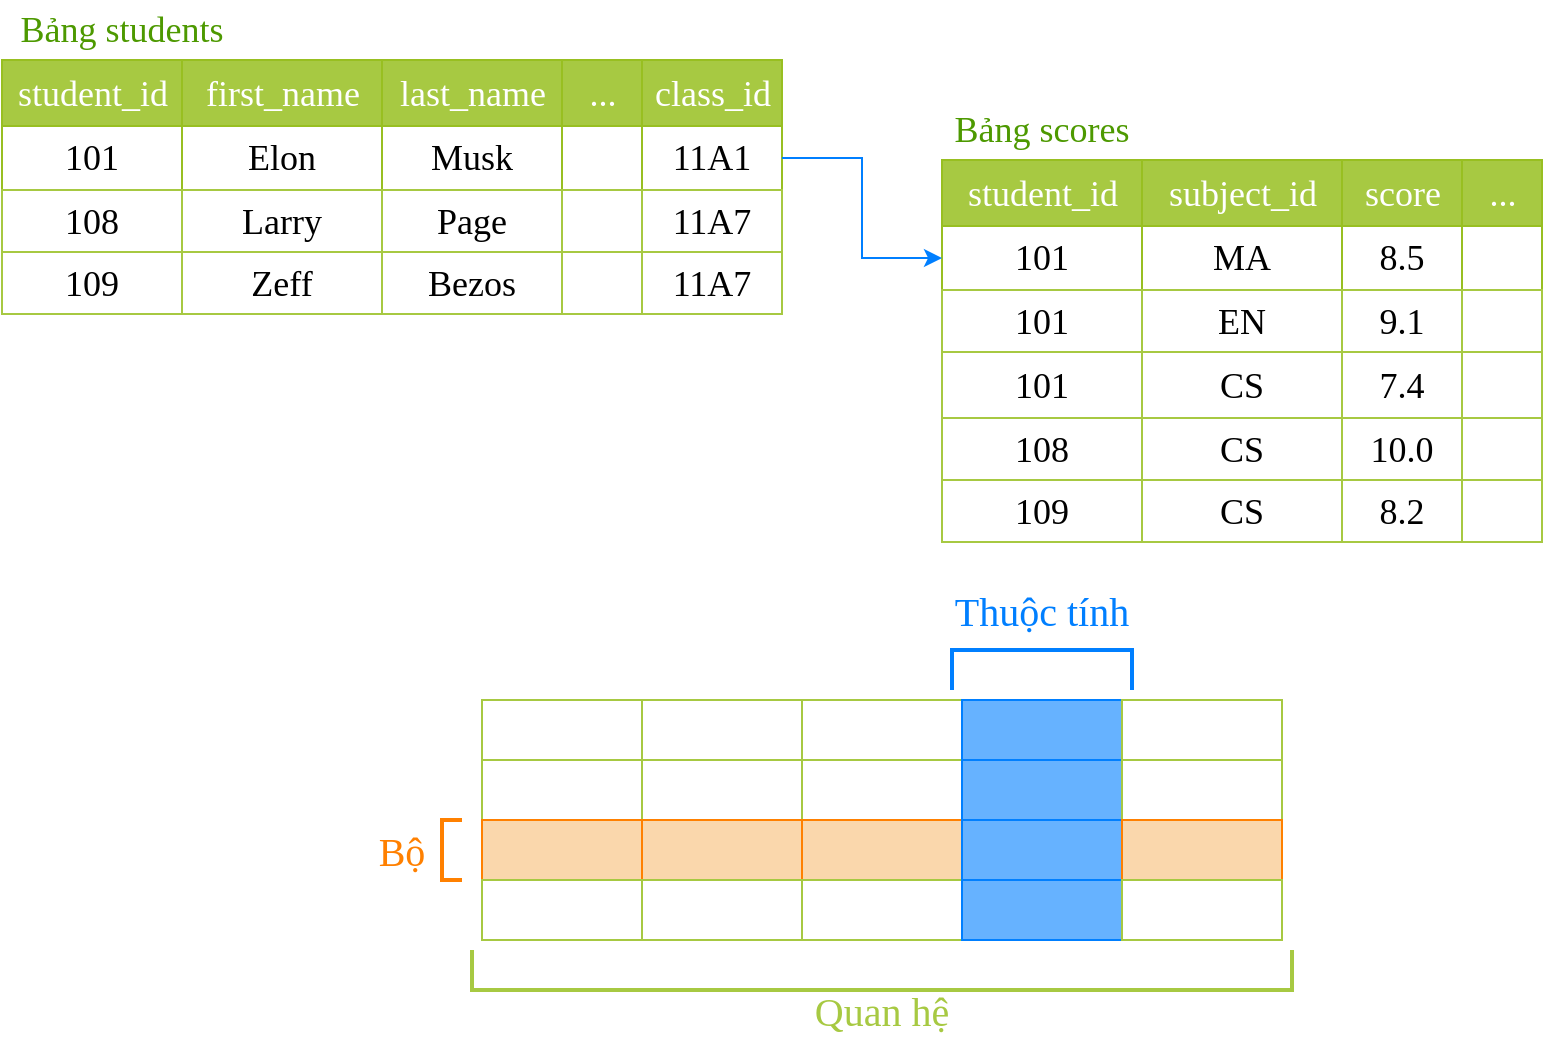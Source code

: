 <mxfile version="20.6.2" type="device"><diagram id="WPHx6b0iePXjyfUv0bvf" name="Page-1"><mxGraphModel dx="803" dy="467" grid="1" gridSize="10" guides="1" tooltips="1" connect="1" arrows="1" fold="1" page="1" pageScale="1" pageWidth="1600" pageHeight="900" math="0" shadow="0"><root><mxCell id="0"/><mxCell id="1" parent="0"/><mxCell id="h1PA59aTYBqlzPlbtwpw-28" value="st" style="childLayout=tableLayout;recursiveResize=0;strokeColor=#98bf21;fillColor=#A7C942;shadow=0;fontFamily=Segoe UI Variable Display;fontSize=18;rounded=0;" parent="1" vertex="1"><mxGeometry x="400" y="240" width="390" height="127" as="geometry"/></mxCell><mxCell id="h1PA59aTYBqlzPlbtwpw-29" style="shape=tableRow;horizontal=0;startSize=0;swimlaneHead=0;swimlaneBody=0;top=0;left=0;bottom=0;right=0;dropTarget=0;collapsible=0;recursiveResize=0;expand=0;fontStyle=0;strokeColor=inherit;fillColor=#ffffff;fontFamily=Segoe UI Variable Display;fontSize=18;" parent="h1PA59aTYBqlzPlbtwpw-28" vertex="1"><mxGeometry width="390" height="33" as="geometry"/></mxCell><mxCell id="h1PA59aTYBqlzPlbtwpw-30" value="student_id" style="connectable=0;recursiveResize=0;strokeColor=inherit;fillColor=#A7C942;align=center;fontStyle=0;fontColor=#FFFFFF;html=1;fontFamily=Segoe UI Variable Display;fontSize=18;" parent="h1PA59aTYBqlzPlbtwpw-29" vertex="1"><mxGeometry width="90" height="33" as="geometry"><mxRectangle width="90" height="33" as="alternateBounds"/></mxGeometry></mxCell><mxCell id="h1PA59aTYBqlzPlbtwpw-31" value="first_name" style="connectable=0;recursiveResize=0;strokeColor=inherit;fillColor=#A7C942;align=center;fontStyle=0;fontColor=#FFFFFF;html=1;fontFamily=Segoe UI Variable Display;fontSize=18;" parent="h1PA59aTYBqlzPlbtwpw-29" vertex="1"><mxGeometry x="90" width="100" height="33" as="geometry"><mxRectangle width="100" height="33" as="alternateBounds"/></mxGeometry></mxCell><mxCell id="h1PA59aTYBqlzPlbtwpw-32" value="last_name" style="connectable=0;recursiveResize=0;strokeColor=inherit;fillColor=#A7C942;align=center;fontStyle=0;fontColor=#FFFFFF;html=1;fontFamily=Segoe UI Variable Display;fontSize=18;" parent="h1PA59aTYBqlzPlbtwpw-29" vertex="1"><mxGeometry x="190" width="90" height="33" as="geometry"><mxRectangle width="90" height="33" as="alternateBounds"/></mxGeometry></mxCell><mxCell id="h1PA59aTYBqlzPlbtwpw-53" value="..." style="connectable=0;recursiveResize=0;strokeColor=inherit;fillColor=#A7C942;align=center;fontStyle=0;fontColor=#FFFFFF;html=1;fontFamily=Segoe UI Variable Display;fontSize=18;" parent="h1PA59aTYBqlzPlbtwpw-29" vertex="1"><mxGeometry x="280" width="40" height="33" as="geometry"><mxRectangle width="40" height="33" as="alternateBounds"/></mxGeometry></mxCell><mxCell id="h1PA59aTYBqlzPlbtwpw-58" value="class_id" style="connectable=0;recursiveResize=0;strokeColor=inherit;fillColor=#A7C942;align=center;fontStyle=0;fontColor=#FFFFFF;html=1;fontFamily=Segoe UI Variable Display;fontSize=18;" parent="h1PA59aTYBqlzPlbtwpw-29" vertex="1"><mxGeometry x="320" width="70" height="33" as="geometry"><mxRectangle width="70" height="33" as="alternateBounds"/></mxGeometry></mxCell><mxCell id="h1PA59aTYBqlzPlbtwpw-33" value="" style="shape=tableRow;horizontal=0;startSize=0;swimlaneHead=0;swimlaneBody=0;top=0;left=0;bottom=0;right=0;dropTarget=0;collapsible=0;recursiveResize=0;expand=0;fontStyle=0;strokeColor=inherit;fillColor=#ffffff;fontFamily=Segoe UI Variable Display;fontSize=18;" parent="h1PA59aTYBqlzPlbtwpw-28" vertex="1"><mxGeometry y="33" width="390" height="32" as="geometry"/></mxCell><mxCell id="h1PA59aTYBqlzPlbtwpw-34" value="101" style="connectable=0;recursiveResize=0;strokeColor=inherit;fillColor=inherit;align=center;whiteSpace=wrap;html=1;fontFamily=Segoe UI Variable Display;fontSize=18;" parent="h1PA59aTYBqlzPlbtwpw-33" vertex="1"><mxGeometry width="90" height="32" as="geometry"><mxRectangle width="90" height="32" as="alternateBounds"/></mxGeometry></mxCell><mxCell id="h1PA59aTYBqlzPlbtwpw-35" value="Elon" style="connectable=0;recursiveResize=0;strokeColor=inherit;fillColor=inherit;align=center;whiteSpace=wrap;html=1;fontFamily=Segoe UI Variable Display;fontSize=18;" parent="h1PA59aTYBqlzPlbtwpw-33" vertex="1"><mxGeometry x="90" width="100" height="32" as="geometry"><mxRectangle width="100" height="32" as="alternateBounds"/></mxGeometry></mxCell><mxCell id="h1PA59aTYBqlzPlbtwpw-36" value="Musk" style="connectable=0;recursiveResize=0;strokeColor=inherit;fillColor=inherit;align=center;whiteSpace=wrap;html=1;fontFamily=Segoe UI Variable Display;fontSize=18;" parent="h1PA59aTYBqlzPlbtwpw-33" vertex="1"><mxGeometry x="190" width="90" height="32" as="geometry"><mxRectangle width="90" height="32" as="alternateBounds"/></mxGeometry></mxCell><mxCell id="h1PA59aTYBqlzPlbtwpw-54" style="connectable=0;recursiveResize=0;strokeColor=inherit;fillColor=inherit;align=center;whiteSpace=wrap;html=1;fontFamily=Segoe UI Variable Display;fontSize=18;" parent="h1PA59aTYBqlzPlbtwpw-33" vertex="1"><mxGeometry x="280" width="40" height="32" as="geometry"><mxRectangle width="40" height="32" as="alternateBounds"/></mxGeometry></mxCell><mxCell id="h1PA59aTYBqlzPlbtwpw-59" value="11A1" style="connectable=0;recursiveResize=0;strokeColor=inherit;fillColor=inherit;align=center;whiteSpace=wrap;html=1;fontFamily=Segoe UI Variable Display;fontSize=18;" parent="h1PA59aTYBqlzPlbtwpw-33" vertex="1"><mxGeometry x="320" width="70" height="32" as="geometry"><mxRectangle width="70" height="32" as="alternateBounds"/></mxGeometry></mxCell><mxCell id="h1PA59aTYBqlzPlbtwpw-45" value="" style="shape=tableRow;horizontal=0;startSize=0;swimlaneHead=0;swimlaneBody=0;top=0;left=0;bottom=0;right=0;dropTarget=0;collapsible=0;recursiveResize=0;expand=0;fontStyle=1;fontFamily=Segoe UI Variable Display;fontSize=18;strokeColor=#A7C942;" parent="h1PA59aTYBqlzPlbtwpw-28" vertex="1"><mxGeometry y="65" width="390" height="31" as="geometry"/></mxCell><mxCell id="h1PA59aTYBqlzPlbtwpw-46" value="108" style="connectable=0;recursiveResize=0;whiteSpace=wrap;html=1;fontFamily=Segoe UI Variable Display;fontSize=18;rounded=0;strokeColor=#A7C942;" parent="h1PA59aTYBqlzPlbtwpw-45" vertex="1"><mxGeometry width="90" height="31" as="geometry"><mxRectangle width="90" height="31" as="alternateBounds"/></mxGeometry></mxCell><mxCell id="h1PA59aTYBqlzPlbtwpw-47" value="Larry" style="connectable=0;recursiveResize=0;whiteSpace=wrap;html=1;fontFamily=Segoe UI Variable Display;fontSize=18;rounded=0;strokeColor=#A7C942;" parent="h1PA59aTYBqlzPlbtwpw-45" vertex="1"><mxGeometry x="90" width="100" height="31" as="geometry"><mxRectangle width="100" height="31" as="alternateBounds"/></mxGeometry></mxCell><mxCell id="h1PA59aTYBqlzPlbtwpw-48" value="Page" style="connectable=0;recursiveResize=0;whiteSpace=wrap;html=1;fontFamily=Segoe UI Variable Display;fontSize=18;rounded=0;strokeColor=#A7C942;" parent="h1PA59aTYBqlzPlbtwpw-45" vertex="1"><mxGeometry x="190" width="90" height="31" as="geometry"><mxRectangle width="90" height="31" as="alternateBounds"/></mxGeometry></mxCell><mxCell id="h1PA59aTYBqlzPlbtwpw-57" style="connectable=0;recursiveResize=0;whiteSpace=wrap;html=1;fontFamily=Segoe UI Variable Display;fontSize=18;rounded=0;strokeColor=#A7C942;" parent="h1PA59aTYBqlzPlbtwpw-45" vertex="1"><mxGeometry x="280" width="40" height="31" as="geometry"><mxRectangle width="40" height="31" as="alternateBounds"/></mxGeometry></mxCell><mxCell id="h1PA59aTYBqlzPlbtwpw-62" value="11A7" style="connectable=0;recursiveResize=0;whiteSpace=wrap;html=1;fontFamily=Segoe UI Variable Display;fontSize=18;rounded=0;strokeColor=#A7C942;" parent="h1PA59aTYBqlzPlbtwpw-45" vertex="1"><mxGeometry x="320" width="70" height="31" as="geometry"><mxRectangle width="70" height="31" as="alternateBounds"/></mxGeometry></mxCell><mxCell id="h1PA59aTYBqlzPlbtwpw-63" style="shape=tableRow;horizontal=0;startSize=0;swimlaneHead=0;swimlaneBody=0;top=0;left=0;bottom=0;right=0;dropTarget=0;collapsible=0;recursiveResize=0;expand=0;fontStyle=1;fontFamily=Segoe UI Variable Display;fontSize=18;strokeColor=#A7C942;" parent="h1PA59aTYBqlzPlbtwpw-28" vertex="1"><mxGeometry y="96" width="390" height="31" as="geometry"/></mxCell><mxCell id="h1PA59aTYBqlzPlbtwpw-64" value="109" style="connectable=0;recursiveResize=0;whiteSpace=wrap;html=1;fontFamily=Segoe UI Variable Display;fontSize=18;strokeColor=#A7C942;" parent="h1PA59aTYBqlzPlbtwpw-63" vertex="1"><mxGeometry width="90" height="31" as="geometry"><mxRectangle width="90" height="31" as="alternateBounds"/></mxGeometry></mxCell><mxCell id="h1PA59aTYBqlzPlbtwpw-65" value="Zeff" style="connectable=0;recursiveResize=0;whiteSpace=wrap;html=1;fontFamily=Segoe UI Variable Display;fontSize=18;strokeColor=#A7C942;" parent="h1PA59aTYBqlzPlbtwpw-63" vertex="1"><mxGeometry x="90" width="100" height="31" as="geometry"><mxRectangle width="100" height="31" as="alternateBounds"/></mxGeometry></mxCell><mxCell id="h1PA59aTYBqlzPlbtwpw-66" value="Bezos" style="connectable=0;recursiveResize=0;whiteSpace=wrap;html=1;fontFamily=Segoe UI Variable Display;fontSize=18;strokeColor=#A7C942;" parent="h1PA59aTYBqlzPlbtwpw-63" vertex="1"><mxGeometry x="190" width="90" height="31" as="geometry"><mxRectangle width="90" height="31" as="alternateBounds"/></mxGeometry></mxCell><mxCell id="h1PA59aTYBqlzPlbtwpw-67" style="connectable=0;recursiveResize=0;whiteSpace=wrap;html=1;fontFamily=Segoe UI Variable Display;fontSize=18;strokeColor=#A7C942;" parent="h1PA59aTYBqlzPlbtwpw-63" vertex="1"><mxGeometry x="280" width="40" height="31" as="geometry"><mxRectangle width="40" height="31" as="alternateBounds"/></mxGeometry></mxCell><mxCell id="h1PA59aTYBqlzPlbtwpw-68" value="11A7" style="connectable=0;recursiveResize=0;whiteSpace=wrap;html=1;fontFamily=Segoe UI Variable Display;fontSize=18;strokeColor=#A7C942;" parent="h1PA59aTYBqlzPlbtwpw-63" vertex="1"><mxGeometry x="320" width="70" height="31" as="geometry"><mxRectangle width="70" height="31" as="alternateBounds"/></mxGeometry></mxCell><mxCell id="s3lHpmILEleJjNsg2yM0-72" value="st" style="childLayout=tableLayout;recursiveResize=0;strokeColor=#98bf21;fillColor=#A7C942;shadow=0;fontFamily=Segoe UI Variable Display;fontSize=18;rounded=0;" vertex="1" parent="1"><mxGeometry x="870" y="290" width="300" height="191" as="geometry"/></mxCell><mxCell id="s3lHpmILEleJjNsg2yM0-73" style="shape=tableRow;horizontal=0;startSize=0;swimlaneHead=0;swimlaneBody=0;top=0;left=0;bottom=0;right=0;dropTarget=0;collapsible=0;recursiveResize=0;expand=0;fontStyle=0;strokeColor=inherit;fillColor=#ffffff;fontFamily=Segoe UI Variable Display;fontSize=18;" vertex="1" parent="s3lHpmILEleJjNsg2yM0-72"><mxGeometry width="300" height="33" as="geometry"/></mxCell><mxCell id="s3lHpmILEleJjNsg2yM0-74" value="student_id" style="connectable=0;recursiveResize=0;strokeColor=inherit;fillColor=#A7C942;align=center;fontStyle=0;fontColor=#FFFFFF;html=1;fontFamily=Segoe UI Variable Display;fontSize=18;" vertex="1" parent="s3lHpmILEleJjNsg2yM0-73"><mxGeometry width="100" height="33" as="geometry"><mxRectangle width="100" height="33" as="alternateBounds"/></mxGeometry></mxCell><mxCell id="s3lHpmILEleJjNsg2yM0-75" value="subject_id" style="connectable=0;recursiveResize=0;strokeColor=inherit;fillColor=#A7C942;align=center;fontStyle=0;fontColor=#FFFFFF;html=1;fontFamily=Segoe UI Variable Display;fontSize=18;" vertex="1" parent="s3lHpmILEleJjNsg2yM0-73"><mxGeometry x="100" width="100" height="33" as="geometry"><mxRectangle width="100" height="33" as="alternateBounds"/></mxGeometry></mxCell><mxCell id="s3lHpmILEleJjNsg2yM0-76" value="score" style="connectable=0;recursiveResize=0;strokeColor=inherit;fillColor=#A7C942;align=center;fontStyle=0;fontColor=#FFFFFF;html=1;fontFamily=Segoe UI Variable Display;fontSize=18;" vertex="1" parent="s3lHpmILEleJjNsg2yM0-73"><mxGeometry x="200" width="60" height="33" as="geometry"><mxRectangle width="60" height="33" as="alternateBounds"/></mxGeometry></mxCell><mxCell id="s3lHpmILEleJjNsg2yM0-77" value="..." style="connectable=0;recursiveResize=0;strokeColor=inherit;fillColor=#A7C942;align=center;fontStyle=0;fontColor=#FFFFFF;html=1;fontFamily=Segoe UI Variable Display;fontSize=18;" vertex="1" parent="s3lHpmILEleJjNsg2yM0-73"><mxGeometry x="260" width="40" height="33" as="geometry"><mxRectangle width="40" height="33" as="alternateBounds"/></mxGeometry></mxCell><mxCell id="s3lHpmILEleJjNsg2yM0-79" value="" style="shape=tableRow;horizontal=0;startSize=0;swimlaneHead=0;swimlaneBody=0;top=0;left=0;bottom=0;right=0;dropTarget=0;collapsible=0;recursiveResize=0;expand=0;fontStyle=0;strokeColor=inherit;fillColor=#ffffff;fontFamily=Segoe UI Variable Display;fontSize=18;" vertex="1" parent="s3lHpmILEleJjNsg2yM0-72"><mxGeometry y="33" width="300" height="32" as="geometry"/></mxCell><mxCell id="s3lHpmILEleJjNsg2yM0-80" value="101" style="connectable=0;recursiveResize=0;strokeColor=inherit;fillColor=inherit;align=center;whiteSpace=wrap;html=1;fontFamily=Segoe UI Variable Display;fontSize=18;" vertex="1" parent="s3lHpmILEleJjNsg2yM0-79"><mxGeometry width="100" height="32" as="geometry"><mxRectangle width="100" height="32" as="alternateBounds"/></mxGeometry></mxCell><mxCell id="s3lHpmILEleJjNsg2yM0-81" value="MA" style="connectable=0;recursiveResize=0;strokeColor=inherit;fillColor=inherit;align=center;whiteSpace=wrap;html=1;fontFamily=Segoe UI Variable Display;fontSize=18;" vertex="1" parent="s3lHpmILEleJjNsg2yM0-79"><mxGeometry x="100" width="100" height="32" as="geometry"><mxRectangle width="100" height="32" as="alternateBounds"/></mxGeometry></mxCell><mxCell id="s3lHpmILEleJjNsg2yM0-82" value="8.5" style="connectable=0;recursiveResize=0;strokeColor=inherit;fillColor=inherit;align=center;whiteSpace=wrap;html=1;fontFamily=Segoe UI Variable Display;fontSize=18;" vertex="1" parent="s3lHpmILEleJjNsg2yM0-79"><mxGeometry x="200" width="60" height="32" as="geometry"><mxRectangle width="60" height="32" as="alternateBounds"/></mxGeometry></mxCell><mxCell id="s3lHpmILEleJjNsg2yM0-83" style="connectable=0;recursiveResize=0;strokeColor=inherit;fillColor=inherit;align=center;whiteSpace=wrap;html=1;fontFamily=Segoe UI Variable Display;fontSize=18;" vertex="1" parent="s3lHpmILEleJjNsg2yM0-79"><mxGeometry x="260" width="40" height="32" as="geometry"><mxRectangle width="40" height="32" as="alternateBounds"/></mxGeometry></mxCell><mxCell id="s3lHpmILEleJjNsg2yM0-85" value="" style="shape=tableRow;horizontal=0;startSize=0;swimlaneHead=0;swimlaneBody=0;top=0;left=0;bottom=0;right=0;dropTarget=0;collapsible=0;recursiveResize=0;expand=0;fontStyle=1;fontFamily=Segoe UI Variable Display;fontSize=18;strokeColor=#A7C942;" vertex="1" parent="s3lHpmILEleJjNsg2yM0-72"><mxGeometry y="65" width="300" height="31" as="geometry"/></mxCell><mxCell id="s3lHpmILEleJjNsg2yM0-86" value="101" style="connectable=0;recursiveResize=0;whiteSpace=wrap;html=1;fontFamily=Segoe UI Variable Display;fontSize=18;strokeColor=#A7C942;" vertex="1" parent="s3lHpmILEleJjNsg2yM0-85"><mxGeometry width="100" height="31" as="geometry"><mxRectangle width="100" height="31" as="alternateBounds"/></mxGeometry></mxCell><mxCell id="s3lHpmILEleJjNsg2yM0-87" value="EN" style="connectable=0;recursiveResize=0;whiteSpace=wrap;html=1;fontFamily=Segoe UI Variable Display;fontSize=18;strokeColor=#A7C942;" vertex="1" parent="s3lHpmILEleJjNsg2yM0-85"><mxGeometry x="100" width="100" height="31" as="geometry"><mxRectangle width="100" height="31" as="alternateBounds"/></mxGeometry></mxCell><mxCell id="s3lHpmILEleJjNsg2yM0-88" value="9.1" style="connectable=0;recursiveResize=0;whiteSpace=wrap;html=1;fontFamily=Segoe UI Variable Display;fontSize=18;strokeColor=#A7C942;" vertex="1" parent="s3lHpmILEleJjNsg2yM0-85"><mxGeometry x="200" width="60" height="31" as="geometry"><mxRectangle width="60" height="31" as="alternateBounds"/></mxGeometry></mxCell><mxCell id="s3lHpmILEleJjNsg2yM0-89" style="connectable=0;recursiveResize=0;whiteSpace=wrap;html=1;fontFamily=Segoe UI Variable Display;fontSize=18;strokeColor=#A7C942;" vertex="1" parent="s3lHpmILEleJjNsg2yM0-85"><mxGeometry x="260" width="40" height="31" as="geometry"><mxRectangle width="40" height="31" as="alternateBounds"/></mxGeometry></mxCell><mxCell id="s3lHpmILEleJjNsg2yM0-91" value="" style="shape=tableRow;horizontal=0;startSize=0;swimlaneHead=0;swimlaneBody=0;top=0;left=0;bottom=0;right=0;dropTarget=0;collapsible=0;recursiveResize=0;expand=0;fontStyle=0;fontFamily=Segoe UI Variable Display;fontSize=18;strokeColor=#A7C942;" vertex="1" parent="s3lHpmILEleJjNsg2yM0-72"><mxGeometry y="96" width="300" height="33" as="geometry"/></mxCell><mxCell id="s3lHpmILEleJjNsg2yM0-92" value="101" style="connectable=0;recursiveResize=0;fontStyle=0;align=center;whiteSpace=wrap;html=1;fontFamily=Segoe UI Variable Display;fontSize=18;strokeColor=#A7C942;" vertex="1" parent="s3lHpmILEleJjNsg2yM0-91"><mxGeometry width="100" height="33" as="geometry"><mxRectangle width="100" height="33" as="alternateBounds"/></mxGeometry></mxCell><mxCell id="s3lHpmILEleJjNsg2yM0-93" value="CS" style="connectable=0;recursiveResize=0;fontStyle=0;align=center;whiteSpace=wrap;html=1;fontFamily=Segoe UI Variable Display;fontSize=18;strokeColor=#A7C942;" vertex="1" parent="s3lHpmILEleJjNsg2yM0-91"><mxGeometry x="100" width="100" height="33" as="geometry"><mxRectangle width="100" height="33" as="alternateBounds"/></mxGeometry></mxCell><mxCell id="s3lHpmILEleJjNsg2yM0-94" value="7.4" style="connectable=0;recursiveResize=0;fontStyle=0;align=center;whiteSpace=wrap;html=1;fontFamily=Segoe UI Variable Display;fontSize=18;strokeColor=#A7C942;" vertex="1" parent="s3lHpmILEleJjNsg2yM0-91"><mxGeometry x="200" width="60" height="33" as="geometry"><mxRectangle width="60" height="33" as="alternateBounds"/></mxGeometry></mxCell><mxCell id="s3lHpmILEleJjNsg2yM0-95" style="connectable=0;recursiveResize=0;fontStyle=0;align=center;whiteSpace=wrap;html=1;fontFamily=Segoe UI Variable Display;fontSize=18;strokeColor=#A7C942;" vertex="1" parent="s3lHpmILEleJjNsg2yM0-91"><mxGeometry x="260" width="40" height="33" as="geometry"><mxRectangle width="40" height="33" as="alternateBounds"/></mxGeometry></mxCell><mxCell id="s3lHpmILEleJjNsg2yM0-97" value="" style="shape=tableRow;horizontal=0;startSize=0;swimlaneHead=0;swimlaneBody=0;top=0;left=0;bottom=0;right=0;dropTarget=0;collapsible=0;recursiveResize=0;expand=0;fontStyle=1;fontFamily=Segoe UI Variable Display;fontSize=18;strokeColor=#A7C942;" vertex="1" parent="s3lHpmILEleJjNsg2yM0-72"><mxGeometry y="129" width="300" height="31" as="geometry"/></mxCell><mxCell id="s3lHpmILEleJjNsg2yM0-98" value="108" style="connectable=0;recursiveResize=0;whiteSpace=wrap;html=1;fontFamily=Segoe UI Variable Display;fontSize=18;rounded=0;strokeColor=#A7C942;" vertex="1" parent="s3lHpmILEleJjNsg2yM0-97"><mxGeometry width="100" height="31" as="geometry"><mxRectangle width="100" height="31" as="alternateBounds"/></mxGeometry></mxCell><mxCell id="s3lHpmILEleJjNsg2yM0-99" value="CS" style="connectable=0;recursiveResize=0;whiteSpace=wrap;html=1;fontFamily=Segoe UI Variable Display;fontSize=18;rounded=0;strokeColor=#A7C942;" vertex="1" parent="s3lHpmILEleJjNsg2yM0-97"><mxGeometry x="100" width="100" height="31" as="geometry"><mxRectangle width="100" height="31" as="alternateBounds"/></mxGeometry></mxCell><mxCell id="s3lHpmILEleJjNsg2yM0-100" value="10.0" style="connectable=0;recursiveResize=0;whiteSpace=wrap;html=1;fontFamily=Segoe UI Variable Display;fontSize=18;rounded=0;strokeColor=#A7C942;" vertex="1" parent="s3lHpmILEleJjNsg2yM0-97"><mxGeometry x="200" width="60" height="31" as="geometry"><mxRectangle width="60" height="31" as="alternateBounds"/></mxGeometry></mxCell><mxCell id="s3lHpmILEleJjNsg2yM0-101" style="connectable=0;recursiveResize=0;whiteSpace=wrap;html=1;fontFamily=Segoe UI Variable Display;fontSize=18;rounded=0;strokeColor=#A7C942;" vertex="1" parent="s3lHpmILEleJjNsg2yM0-97"><mxGeometry x="260" width="40" height="31" as="geometry"><mxRectangle width="40" height="31" as="alternateBounds"/></mxGeometry></mxCell><mxCell id="s3lHpmILEleJjNsg2yM0-103" style="shape=tableRow;horizontal=0;startSize=0;swimlaneHead=0;swimlaneBody=0;top=0;left=0;bottom=0;right=0;dropTarget=0;collapsible=0;recursiveResize=0;expand=0;fontStyle=1;fontFamily=Segoe UI Variable Display;fontSize=18;strokeColor=#A7C942;" vertex="1" parent="s3lHpmILEleJjNsg2yM0-72"><mxGeometry y="160" width="300" height="31" as="geometry"/></mxCell><mxCell id="s3lHpmILEleJjNsg2yM0-104" value="109" style="connectable=0;recursiveResize=0;whiteSpace=wrap;html=1;fontFamily=Segoe UI Variable Display;fontSize=18;strokeColor=#A7C942;" vertex="1" parent="s3lHpmILEleJjNsg2yM0-103"><mxGeometry width="100" height="31" as="geometry"><mxRectangle width="100" height="31" as="alternateBounds"/></mxGeometry></mxCell><mxCell id="s3lHpmILEleJjNsg2yM0-105" value="CS" style="connectable=0;recursiveResize=0;whiteSpace=wrap;html=1;fontFamily=Segoe UI Variable Display;fontSize=18;strokeColor=#A7C942;" vertex="1" parent="s3lHpmILEleJjNsg2yM0-103"><mxGeometry x="100" width="100" height="31" as="geometry"><mxRectangle width="100" height="31" as="alternateBounds"/></mxGeometry></mxCell><mxCell id="s3lHpmILEleJjNsg2yM0-106" value="8.2" style="connectable=0;recursiveResize=0;whiteSpace=wrap;html=1;fontFamily=Segoe UI Variable Display;fontSize=18;strokeColor=#A7C942;" vertex="1" parent="s3lHpmILEleJjNsg2yM0-103"><mxGeometry x="200" width="60" height="31" as="geometry"><mxRectangle width="60" height="31" as="alternateBounds"/></mxGeometry></mxCell><mxCell id="s3lHpmILEleJjNsg2yM0-107" style="connectable=0;recursiveResize=0;whiteSpace=wrap;html=1;fontFamily=Segoe UI Variable Display;fontSize=18;strokeColor=#A7C942;" vertex="1" parent="s3lHpmILEleJjNsg2yM0-103"><mxGeometry x="260" width="40" height="31" as="geometry"><mxRectangle width="40" height="31" as="alternateBounds"/></mxGeometry></mxCell><mxCell id="s3lHpmILEleJjNsg2yM0-109" style="edgeStyle=orthogonalEdgeStyle;rounded=0;orthogonalLoop=1;jettySize=auto;html=1;exitX=1;exitY=0.5;exitDx=0;exitDy=0;entryX=0;entryY=0.5;entryDx=0;entryDy=0;strokeColor=#007FFF;fontSize=18;" edge="1" parent="1" source="h1PA59aTYBqlzPlbtwpw-33" target="s3lHpmILEleJjNsg2yM0-79"><mxGeometry relative="1" as="geometry"/></mxCell><mxCell id="s3lHpmILEleJjNsg2yM0-110" value="Bảng students" style="text;html=1;strokeColor=none;fillColor=none;align=center;verticalAlign=middle;whiteSpace=wrap;rounded=0;shadow=0;fontFamily=Segoe UI Variable Display;fontSize=18;fontColor=#4D9900;" vertex="1" parent="1"><mxGeometry x="400" y="210" width="120" height="30" as="geometry"/></mxCell><mxCell id="s3lHpmILEleJjNsg2yM0-111" value="Bảng scores" style="text;html=1;strokeColor=none;fillColor=none;align=center;verticalAlign=middle;whiteSpace=wrap;rounded=0;shadow=0;fontFamily=Segoe UI Variable Display;fontSize=18;fontColor=#4D9900;" vertex="1" parent="1"><mxGeometry x="870" y="260" width="100" height="30" as="geometry"/></mxCell><mxCell id="s3lHpmILEleJjNsg2yM0-112" value="" style="childLayout=tableLayout;recursiveResize=0;shadow=0;fillColor=none;rounded=0;strokeColor=#A7C942;fontFamily=Segoe UI Variable Display;fontSize=18;fontColor=#4D9900;" vertex="1" parent="1"><mxGeometry x="640" y="560" width="400" height="120" as="geometry"/></mxCell><mxCell id="s3lHpmILEleJjNsg2yM0-135" style="shape=tableRow;horizontal=0;startSize=0;swimlaneHead=0;swimlaneBody=0;top=0;left=0;bottom=0;right=0;dropTarget=0;collapsible=0;recursiveResize=0;expand=0;fontStyle=0;fillColor=none;strokeColor=inherit;rounded=0;shadow=0;fontFamily=Segoe UI Variable Display;fontSize=18;fontColor=#4D9900;" vertex="1" parent="s3lHpmILEleJjNsg2yM0-112"><mxGeometry width="400" height="30" as="geometry"/></mxCell><mxCell id="s3lHpmILEleJjNsg2yM0-136" style="connectable=0;recursiveResize=0;strokeColor=inherit;fillColor=none;align=center;whiteSpace=wrap;html=1;rounded=0;shadow=0;fontFamily=Segoe UI Variable Display;fontSize=18;fontColor=#4D9900;" vertex="1" parent="s3lHpmILEleJjNsg2yM0-135"><mxGeometry width="80" height="30" as="geometry"><mxRectangle width="80" height="30" as="alternateBounds"/></mxGeometry></mxCell><mxCell id="s3lHpmILEleJjNsg2yM0-137" style="connectable=0;recursiveResize=0;strokeColor=inherit;fillColor=none;align=center;whiteSpace=wrap;html=1;rounded=0;shadow=0;fontFamily=Segoe UI Variable Display;fontSize=18;fontColor=#4D9900;" vertex="1" parent="s3lHpmILEleJjNsg2yM0-135"><mxGeometry x="80" width="80" height="30" as="geometry"><mxRectangle width="80" height="30" as="alternateBounds"/></mxGeometry></mxCell><mxCell id="s3lHpmILEleJjNsg2yM0-138" style="connectable=0;recursiveResize=0;strokeColor=inherit;fillColor=none;align=center;whiteSpace=wrap;html=1;rounded=0;shadow=0;fontFamily=Segoe UI Variable Display;fontSize=18;fontColor=#4D9900;" vertex="1" parent="s3lHpmILEleJjNsg2yM0-135"><mxGeometry x="160" width="80" height="30" as="geometry"><mxRectangle width="80" height="30" as="alternateBounds"/></mxGeometry></mxCell><mxCell id="s3lHpmILEleJjNsg2yM0-139" style="connectable=0;recursiveResize=0;strokeColor=#007FFF;fillColor=#66B2FF;align=center;whiteSpace=wrap;html=1;rounded=0;shadow=0;fontFamily=Segoe UI Variable Display;fontSize=18;" vertex="1" parent="s3lHpmILEleJjNsg2yM0-135"><mxGeometry x="240" width="80" height="30" as="geometry"><mxRectangle width="80" height="30" as="alternateBounds"/></mxGeometry></mxCell><mxCell id="s3lHpmILEleJjNsg2yM0-140" style="connectable=0;recursiveResize=0;strokeColor=inherit;fillColor=none;align=center;whiteSpace=wrap;html=1;rounded=0;shadow=0;fontFamily=Segoe UI Variable Display;fontSize=18;fontColor=#4D9900;" vertex="1" parent="s3lHpmILEleJjNsg2yM0-135"><mxGeometry x="320" width="80" height="30" as="geometry"><mxRectangle width="80" height="30" as="alternateBounds"/></mxGeometry></mxCell><mxCell id="s3lHpmILEleJjNsg2yM0-113" value="" style="shape=tableRow;horizontal=0;startSize=0;swimlaneHead=0;swimlaneBody=0;top=0;left=0;bottom=0;right=0;dropTarget=0;collapsible=0;recursiveResize=0;expand=0;fontStyle=0;fillColor=none;strokeColor=inherit;rounded=0;shadow=0;fontFamily=Segoe UI Variable Display;fontSize=18;fontColor=#4D9900;" vertex="1" parent="s3lHpmILEleJjNsg2yM0-112"><mxGeometry y="30" width="400" height="30" as="geometry"/></mxCell><mxCell id="s3lHpmILEleJjNsg2yM0-114" value="" style="connectable=0;recursiveResize=0;strokeColor=inherit;fillColor=none;align=center;whiteSpace=wrap;html=1;rounded=0;shadow=0;fontFamily=Segoe UI Variable Display;fontSize=18;fontColor=#4D9900;" vertex="1" parent="s3lHpmILEleJjNsg2yM0-113"><mxGeometry width="80" height="30" as="geometry"><mxRectangle width="80" height="30" as="alternateBounds"/></mxGeometry></mxCell><mxCell id="s3lHpmILEleJjNsg2yM0-115" value="" style="connectable=0;recursiveResize=0;strokeColor=inherit;fillColor=none;align=center;whiteSpace=wrap;html=1;rounded=0;shadow=0;fontFamily=Segoe UI Variable Display;fontSize=18;fontColor=#4D9900;" vertex="1" parent="s3lHpmILEleJjNsg2yM0-113"><mxGeometry x="80" width="80" height="30" as="geometry"><mxRectangle width="80" height="30" as="alternateBounds"/></mxGeometry></mxCell><mxCell id="s3lHpmILEleJjNsg2yM0-116" value="" style="connectable=0;recursiveResize=0;strokeColor=inherit;fillColor=none;align=center;whiteSpace=wrap;html=1;rounded=0;shadow=0;fontFamily=Segoe UI Variable Display;fontSize=18;fontColor=#4D9900;" vertex="1" parent="s3lHpmILEleJjNsg2yM0-113"><mxGeometry x="160" width="80" height="30" as="geometry"><mxRectangle width="80" height="30" as="alternateBounds"/></mxGeometry></mxCell><mxCell id="s3lHpmILEleJjNsg2yM0-129" style="connectable=0;recursiveResize=0;strokeColor=#007FFF;fillColor=#66B2FF;align=center;whiteSpace=wrap;html=1;rounded=0;shadow=0;fontFamily=Segoe UI Variable Display;fontSize=18;" vertex="1" parent="s3lHpmILEleJjNsg2yM0-113"><mxGeometry x="240" width="80" height="30" as="geometry"><mxRectangle width="80" height="30" as="alternateBounds"/></mxGeometry></mxCell><mxCell id="s3lHpmILEleJjNsg2yM0-132" style="connectable=0;recursiveResize=0;strokeColor=inherit;fillColor=none;align=center;whiteSpace=wrap;html=1;rounded=0;shadow=0;fontFamily=Segoe UI Variable Display;fontSize=18;fontColor=#4D9900;" vertex="1" parent="s3lHpmILEleJjNsg2yM0-113"><mxGeometry x="320" width="80" height="30" as="geometry"><mxRectangle width="80" height="30" as="alternateBounds"/></mxGeometry></mxCell><mxCell id="s3lHpmILEleJjNsg2yM0-117" style="shape=tableRow;horizontal=0;startSize=0;swimlaneHead=0;swimlaneBody=0;top=0;left=0;bottom=0;right=0;dropTarget=0;collapsible=0;recursiveResize=0;expand=0;fontStyle=0;fillColor=none;strokeColor=inherit;rounded=0;shadow=0;fontFamily=Segoe UI Variable Display;fontSize=18;fontColor=#4D9900;" vertex="1" parent="s3lHpmILEleJjNsg2yM0-112"><mxGeometry y="60" width="400" height="30" as="geometry"/></mxCell><mxCell id="s3lHpmILEleJjNsg2yM0-118" value="" style="connectable=0;recursiveResize=0;strokeColor=#FF8000;fillColor=#fad7ac;align=center;whiteSpace=wrap;html=1;rounded=0;shadow=0;fontFamily=Segoe UI Variable Display;fontSize=18;" vertex="1" parent="s3lHpmILEleJjNsg2yM0-117"><mxGeometry width="80" height="30" as="geometry"><mxRectangle width="80" height="30" as="alternateBounds"/></mxGeometry></mxCell><mxCell id="s3lHpmILEleJjNsg2yM0-119" value="" style="connectable=0;recursiveResize=0;strokeColor=#FF8000;fillColor=#fad7ac;align=center;whiteSpace=wrap;html=1;rounded=0;shadow=0;fontFamily=Segoe UI Variable Display;fontSize=18;" vertex="1" parent="s3lHpmILEleJjNsg2yM0-117"><mxGeometry x="80" width="80" height="30" as="geometry"><mxRectangle width="80" height="30" as="alternateBounds"/></mxGeometry></mxCell><mxCell id="s3lHpmILEleJjNsg2yM0-120" value="" style="connectable=0;recursiveResize=0;strokeColor=#FF8000;fillColor=#fad7ac;align=center;whiteSpace=wrap;html=1;rounded=0;shadow=0;fontFamily=Segoe UI Variable Display;fontSize=18;" vertex="1" parent="s3lHpmILEleJjNsg2yM0-117"><mxGeometry x="160" width="80" height="30" as="geometry"><mxRectangle width="80" height="30" as="alternateBounds"/></mxGeometry></mxCell><mxCell id="s3lHpmILEleJjNsg2yM0-130" style="connectable=0;recursiveResize=0;strokeColor=#007FFF;fillColor=#66B2FF;align=center;whiteSpace=wrap;html=1;rounded=0;shadow=0;fontFamily=Segoe UI Variable Display;fontSize=18;" vertex="1" parent="s3lHpmILEleJjNsg2yM0-117"><mxGeometry x="240" width="80" height="30" as="geometry"><mxRectangle width="80" height="30" as="alternateBounds"/></mxGeometry></mxCell><mxCell id="s3lHpmILEleJjNsg2yM0-133" style="connectable=0;recursiveResize=0;strokeColor=#FF8000;fillColor=#fad7ac;align=center;whiteSpace=wrap;html=1;rounded=0;shadow=0;fontFamily=Segoe UI Variable Display;fontSize=18;" vertex="1" parent="s3lHpmILEleJjNsg2yM0-117"><mxGeometry x="320" width="80" height="30" as="geometry"><mxRectangle width="80" height="30" as="alternateBounds"/></mxGeometry></mxCell><mxCell id="s3lHpmILEleJjNsg2yM0-121" style="shape=tableRow;horizontal=0;startSize=0;swimlaneHead=0;swimlaneBody=0;top=0;left=0;bottom=0;right=0;dropTarget=0;collapsible=0;recursiveResize=0;expand=0;fontStyle=0;fillColor=none;strokeColor=inherit;rounded=0;shadow=0;fontFamily=Segoe UI Variable Display;fontSize=18;fontColor=#4D9900;" vertex="1" parent="s3lHpmILEleJjNsg2yM0-112"><mxGeometry y="90" width="400" height="30" as="geometry"/></mxCell><mxCell id="s3lHpmILEleJjNsg2yM0-122" value="" style="connectable=0;recursiveResize=0;strokeColor=inherit;fillColor=none;align=center;whiteSpace=wrap;html=1;rounded=0;shadow=0;fontFamily=Segoe UI Variable Display;fontSize=18;fontColor=#4D9900;" vertex="1" parent="s3lHpmILEleJjNsg2yM0-121"><mxGeometry width="80" height="30" as="geometry"><mxRectangle width="80" height="30" as="alternateBounds"/></mxGeometry></mxCell><mxCell id="s3lHpmILEleJjNsg2yM0-123" value="" style="connectable=0;recursiveResize=0;strokeColor=inherit;fillColor=none;align=center;whiteSpace=wrap;html=1;rounded=0;shadow=0;fontFamily=Segoe UI Variable Display;fontSize=18;fontColor=#4D9900;" vertex="1" parent="s3lHpmILEleJjNsg2yM0-121"><mxGeometry x="80" width="80" height="30" as="geometry"><mxRectangle width="80" height="30" as="alternateBounds"/></mxGeometry></mxCell><mxCell id="s3lHpmILEleJjNsg2yM0-124" value="" style="connectable=0;recursiveResize=0;strokeColor=inherit;fillColor=none;align=center;whiteSpace=wrap;html=1;rounded=0;shadow=0;fontFamily=Segoe UI Variable Display;fontSize=18;fontColor=#4D9900;" vertex="1" parent="s3lHpmILEleJjNsg2yM0-121"><mxGeometry x="160" width="80" height="30" as="geometry"><mxRectangle width="80" height="30" as="alternateBounds"/></mxGeometry></mxCell><mxCell id="s3lHpmILEleJjNsg2yM0-131" style="connectable=0;recursiveResize=0;strokeColor=#007FFF;fillColor=#66B2FF;align=center;whiteSpace=wrap;html=1;rounded=0;shadow=0;fontFamily=Segoe UI Variable Display;fontSize=18;" vertex="1" parent="s3lHpmILEleJjNsg2yM0-121"><mxGeometry x="240" width="80" height="30" as="geometry"><mxRectangle width="80" height="30" as="alternateBounds"/></mxGeometry></mxCell><mxCell id="s3lHpmILEleJjNsg2yM0-134" style="connectable=0;recursiveResize=0;strokeColor=inherit;fillColor=none;align=center;whiteSpace=wrap;html=1;rounded=0;shadow=0;fontFamily=Segoe UI Variable Display;fontSize=18;fontColor=#4D9900;" vertex="1" parent="s3lHpmILEleJjNsg2yM0-121"><mxGeometry x="320" width="80" height="30" as="geometry"><mxRectangle width="80" height="30" as="alternateBounds"/></mxGeometry></mxCell><mxCell id="s3lHpmILEleJjNsg2yM0-141" value="" style="strokeWidth=2;html=1;shape=mxgraph.flowchart.annotation_1;align=left;pointerEvents=1;rounded=0;shadow=0;strokeColor=#FF8000;fontFamily=Segoe UI Variable Display;fontSize=18;fillColor=none;" vertex="1" parent="1"><mxGeometry x="620" y="620" width="10" height="30" as="geometry"/></mxCell><mxCell id="s3lHpmILEleJjNsg2yM0-142" value="Bộ" style="text;html=1;strokeColor=none;fillColor=none;align=center;verticalAlign=middle;whiteSpace=wrap;rounded=0;shadow=0;fontFamily=Segoe UI Variable Display;fontSize=20;fontColor=#FF8000;" vertex="1" parent="1"><mxGeometry x="580" y="620" width="40" height="30" as="geometry"/></mxCell><mxCell id="s3lHpmILEleJjNsg2yM0-143" value="Thuộc tính" style="text;html=1;strokeColor=none;fillColor=none;align=center;verticalAlign=middle;whiteSpace=wrap;rounded=0;shadow=0;fontFamily=Segoe UI Variable Display;fontSize=20;fontColor=#007FFF;" vertex="1" parent="1"><mxGeometry x="865" y="500" width="110" height="30" as="geometry"/></mxCell><mxCell id="s3lHpmILEleJjNsg2yM0-144" value="Quan hệ" style="text;html=1;strokeColor=none;fillColor=none;align=center;verticalAlign=middle;whiteSpace=wrap;rounded=0;shadow=0;fontFamily=Segoe UI Variable Display;fontSize=20;fontColor=#A7C942;" vertex="1" parent="1"><mxGeometry x="775" y="700" width="130" height="30" as="geometry"/></mxCell><mxCell id="s3lHpmILEleJjNsg2yM0-145" value="" style="strokeWidth=2;html=1;shape=mxgraph.flowchart.annotation_1;align=left;pointerEvents=1;rounded=0;shadow=0;strokeColor=#A7C942;fontFamily=Segoe UI Variable Display;fontSize=18;fontColor=#4D9900;fillColor=#F8CECC;rotation=-90;" vertex="1" parent="1"><mxGeometry x="830" y="490" width="20" height="410" as="geometry"/></mxCell><mxCell id="s3lHpmILEleJjNsg2yM0-146" value="" style="strokeWidth=2;html=1;shape=mxgraph.flowchart.annotation_1;align=left;pointerEvents=1;rounded=0;shadow=0;strokeColor=#007FFF;fontFamily=Segoe UI Variable Display;fontSize=18;fillColor=none;rotation=90;" vertex="1" parent="1"><mxGeometry x="910" y="500" width="20" height="90" as="geometry"/></mxCell></root></mxGraphModel></diagram></mxfile>